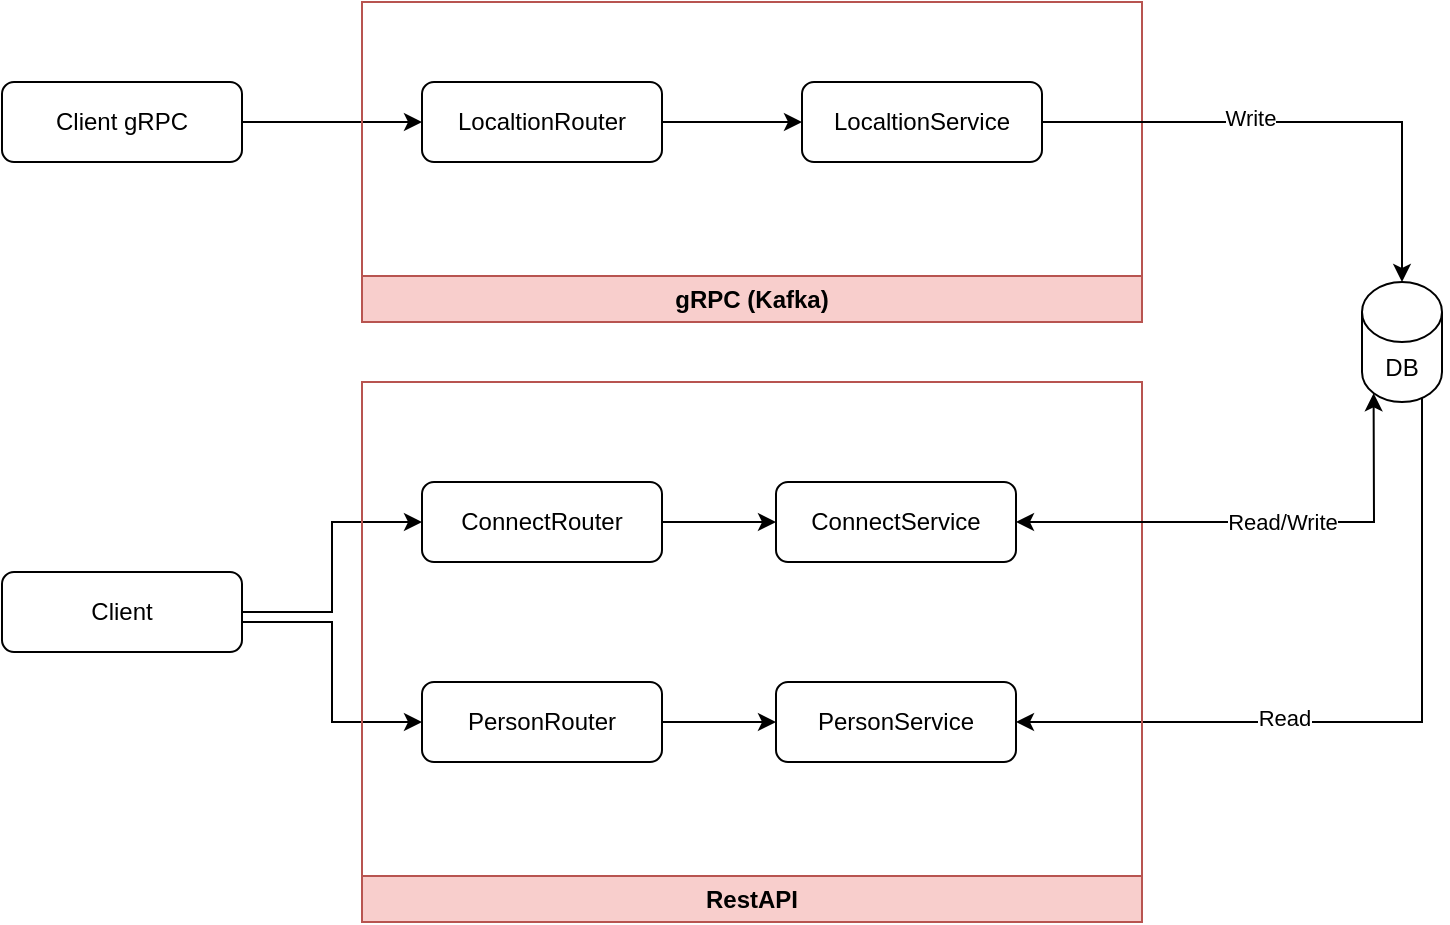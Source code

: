 <mxfile version="20.6.2" type="device"><diagram id="C5RBs43oDa-KdzZeNtuy" name="Page-1"><mxGraphModel dx="2249" dy="831" grid="1" gridSize="10" guides="1" tooltips="1" connect="1" arrows="1" fold="1" page="1" pageScale="1" pageWidth="827" pageHeight="1169" math="0" shadow="0"><root><mxCell id="WIyWlLk6GJQsqaUBKTNV-0"/><mxCell id="WIyWlLk6GJQsqaUBKTNV-1" parent="WIyWlLk6GJQsqaUBKTNV-0"/><mxCell id="qR76pXI08Va71QZE-u72-12" style="edgeStyle=orthogonalEdgeStyle;rounded=0;orthogonalLoop=1;jettySize=auto;html=1;" parent="WIyWlLk6GJQsqaUBKTNV-1" source="WIyWlLk6GJQsqaUBKTNV-3" target="WIyWlLk6GJQsqaUBKTNV-7" edge="1"><mxGeometry relative="1" as="geometry"/></mxCell><mxCell id="WIyWlLk6GJQsqaUBKTNV-3" value="Client gRPC" style="rounded=1;whiteSpace=wrap;html=1;fontSize=12;glass=0;strokeWidth=1;shadow=0;" parent="WIyWlLk6GJQsqaUBKTNV-1" vertex="1"><mxGeometry x="-800" y="300" width="120" height="40" as="geometry"/></mxCell><mxCell id="j_aIbq763NYPNoPz8HxP-33" style="edgeStyle=orthogonalEdgeStyle;rounded=0;orthogonalLoop=1;jettySize=auto;html=1;exitX=0.855;exitY=1;exitDx=0;exitDy=-4.35;exitPerimeter=0;entryX=1;entryY=0.5;entryDx=0;entryDy=0;" edge="1" parent="WIyWlLk6GJQsqaUBKTNV-1" source="qR76pXI08Va71QZE-u72-7" target="j_aIbq763NYPNoPz8HxP-14"><mxGeometry relative="1" as="geometry"><Array as="points"><mxPoint x="-90" y="456"/><mxPoint x="-90" y="620"/></Array></mxGeometry></mxCell><mxCell id="j_aIbq763NYPNoPz8HxP-35" value="Read" style="edgeLabel;html=1;align=center;verticalAlign=middle;resizable=0;points=[];" vertex="1" connectable="0" parent="j_aIbq763NYPNoPz8HxP-33"><mxGeometry x="0.279" y="-2" relative="1" as="geometry"><mxPoint as="offset"/></mxGeometry></mxCell><mxCell id="qR76pXI08Va71QZE-u72-7" value="DB" style="shape=cylinder3;whiteSpace=wrap;html=1;boundedLbl=1;backgroundOutline=1;size=15;" parent="WIyWlLk6GJQsqaUBKTNV-1" vertex="1"><mxGeometry x="-120" y="400" width="40" height="60" as="geometry"/></mxCell><mxCell id="qR76pXI08Va71QZE-u72-10" value="gRPC (Kafka)" style="swimlane;whiteSpace=wrap;html=1;direction=west;fillColor=#f8cecc;strokeColor=#b85450;" parent="WIyWlLk6GJQsqaUBKTNV-1" vertex="1"><mxGeometry x="-620" y="260" width="390" height="160" as="geometry"/></mxCell><mxCell id="WIyWlLk6GJQsqaUBKTNV-11" value="LocaltionService" style="rounded=1;whiteSpace=wrap;html=1;fontSize=12;glass=0;strokeWidth=1;shadow=0;" parent="qR76pXI08Va71QZE-u72-10" vertex="1"><mxGeometry x="220" y="40" width="120" height="40" as="geometry"/></mxCell><mxCell id="j_aIbq763NYPNoPz8HxP-19" style="edgeStyle=orthogonalEdgeStyle;rounded=0;orthogonalLoop=1;jettySize=auto;html=1;entryX=0;entryY=0.5;entryDx=0;entryDy=0;" edge="1" parent="qR76pXI08Va71QZE-u72-10" source="WIyWlLk6GJQsqaUBKTNV-7" target="WIyWlLk6GJQsqaUBKTNV-11"><mxGeometry relative="1" as="geometry"/></mxCell><mxCell id="WIyWlLk6GJQsqaUBKTNV-7" value="LocaltionRouter" style="rounded=1;whiteSpace=wrap;html=1;fontSize=12;glass=0;strokeWidth=1;shadow=0;" parent="qR76pXI08Va71QZE-u72-10" vertex="1"><mxGeometry x="30" y="40" width="120" height="40" as="geometry"/></mxCell><mxCell id="j_aIbq763NYPNoPz8HxP-11" style="edgeStyle=orthogonalEdgeStyle;rounded=0;orthogonalLoop=1;jettySize=auto;html=1;entryX=0.5;entryY=0;entryDx=0;entryDy=0;entryPerimeter=0;" edge="1" parent="WIyWlLk6GJQsqaUBKTNV-1" source="WIyWlLk6GJQsqaUBKTNV-11" target="qR76pXI08Va71QZE-u72-7"><mxGeometry relative="1" as="geometry"/></mxCell><mxCell id="j_aIbq763NYPNoPz8HxP-20" value="Write" style="edgeLabel;html=1;align=center;verticalAlign=middle;resizable=0;points=[];" vertex="1" connectable="0" parent="j_aIbq763NYPNoPz8HxP-11"><mxGeometry x="-0.201" y="2" relative="1" as="geometry"><mxPoint as="offset"/></mxGeometry></mxCell><mxCell id="j_aIbq763NYPNoPz8HxP-23" style="edgeStyle=orthogonalEdgeStyle;rounded=0;orthogonalLoop=1;jettySize=auto;html=1;entryX=0;entryY=0.5;entryDx=0;entryDy=0;" edge="1" parent="WIyWlLk6GJQsqaUBKTNV-1" source="j_aIbq763NYPNoPz8HxP-12" target="j_aIbq763NYPNoPz8HxP-22"><mxGeometry relative="1" as="geometry"/></mxCell><mxCell id="j_aIbq763NYPNoPz8HxP-24" style="edgeStyle=orthogonalEdgeStyle;rounded=0;orthogonalLoop=1;jettySize=auto;html=1;entryX=0;entryY=0.5;entryDx=0;entryDy=0;" edge="1" parent="WIyWlLk6GJQsqaUBKTNV-1" source="j_aIbq763NYPNoPz8HxP-12" target="j_aIbq763NYPNoPz8HxP-21"><mxGeometry relative="1" as="geometry"><Array as="points"><mxPoint x="-635" y="570"/><mxPoint x="-635" y="620"/></Array></mxGeometry></mxCell><mxCell id="j_aIbq763NYPNoPz8HxP-12" value="Client" style="rounded=1;whiteSpace=wrap;html=1;fontSize=12;glass=0;strokeWidth=1;shadow=0;" vertex="1" parent="WIyWlLk6GJQsqaUBKTNV-1"><mxGeometry x="-800" y="545" width="120" height="40" as="geometry"/></mxCell><mxCell id="j_aIbq763NYPNoPz8HxP-13" value="RestAPI" style="swimlane;whiteSpace=wrap;html=1;direction=west;fillColor=#f8cecc;strokeColor=#b85450;" vertex="1" parent="WIyWlLk6GJQsqaUBKTNV-1"><mxGeometry x="-620" y="450" width="390" height="270" as="geometry"/></mxCell><mxCell id="j_aIbq763NYPNoPz8HxP-14" value="PersonService" style="rounded=1;whiteSpace=wrap;html=1;fontSize=12;glass=0;strokeWidth=1;shadow=0;" vertex="1" parent="j_aIbq763NYPNoPz8HxP-13"><mxGeometry x="207" y="150" width="120" height="40" as="geometry"/></mxCell><mxCell id="j_aIbq763NYPNoPz8HxP-16" value="ConnectService" style="rounded=1;whiteSpace=wrap;html=1;fontSize=12;glass=0;strokeWidth=1;shadow=0;" vertex="1" parent="j_aIbq763NYPNoPz8HxP-13"><mxGeometry x="207" y="50" width="120" height="40" as="geometry"/></mxCell><mxCell id="j_aIbq763NYPNoPz8HxP-28" style="edgeStyle=orthogonalEdgeStyle;rounded=0;orthogonalLoop=1;jettySize=auto;html=1;entryX=0;entryY=0.5;entryDx=0;entryDy=0;" edge="1" parent="j_aIbq763NYPNoPz8HxP-13" source="j_aIbq763NYPNoPz8HxP-21" target="j_aIbq763NYPNoPz8HxP-14"><mxGeometry relative="1" as="geometry"/></mxCell><mxCell id="j_aIbq763NYPNoPz8HxP-21" value="PersonRouter" style="rounded=1;whiteSpace=wrap;html=1;fontSize=12;glass=0;strokeWidth=1;shadow=0;" vertex="1" parent="j_aIbq763NYPNoPz8HxP-13"><mxGeometry x="30" y="150" width="120" height="40" as="geometry"/></mxCell><mxCell id="j_aIbq763NYPNoPz8HxP-25" style="edgeStyle=orthogonalEdgeStyle;rounded=0;orthogonalLoop=1;jettySize=auto;html=1;" edge="1" parent="j_aIbq763NYPNoPz8HxP-13" source="j_aIbq763NYPNoPz8HxP-22" target="j_aIbq763NYPNoPz8HxP-16"><mxGeometry relative="1" as="geometry"/></mxCell><mxCell id="j_aIbq763NYPNoPz8HxP-22" value="ConnectRouter" style="rounded=1;whiteSpace=wrap;html=1;fontSize=12;glass=0;strokeWidth=1;shadow=0;" vertex="1" parent="j_aIbq763NYPNoPz8HxP-13"><mxGeometry x="30" y="50" width="120" height="40" as="geometry"/></mxCell><mxCell id="j_aIbq763NYPNoPz8HxP-32" value="" style="endArrow=classic;startArrow=classic;html=1;rounded=0;exitX=1;exitY=0.5;exitDx=0;exitDy=0;entryX=0.145;entryY=1;entryDx=0;entryDy=-4.35;entryPerimeter=0;" edge="1" parent="WIyWlLk6GJQsqaUBKTNV-1" source="j_aIbq763NYPNoPz8HxP-16" target="qR76pXI08Va71QZE-u72-7"><mxGeometry width="50" height="50" relative="1" as="geometry"><mxPoint x="-150" y="510" as="sourcePoint"/><mxPoint x="-100" y="460" as="targetPoint"/><Array as="points"><mxPoint x="-114" y="520"/></Array></mxGeometry></mxCell><mxCell id="j_aIbq763NYPNoPz8HxP-34" value="Read/Write" style="edgeLabel;html=1;align=center;verticalAlign=middle;resizable=0;points=[];" vertex="1" connectable="0" parent="j_aIbq763NYPNoPz8HxP-32"><mxGeometry x="-0.375" y="1" relative="1" as="geometry"><mxPoint x="57" y="1" as="offset"/></mxGeometry></mxCell></root></mxGraphModel></diagram></mxfile>